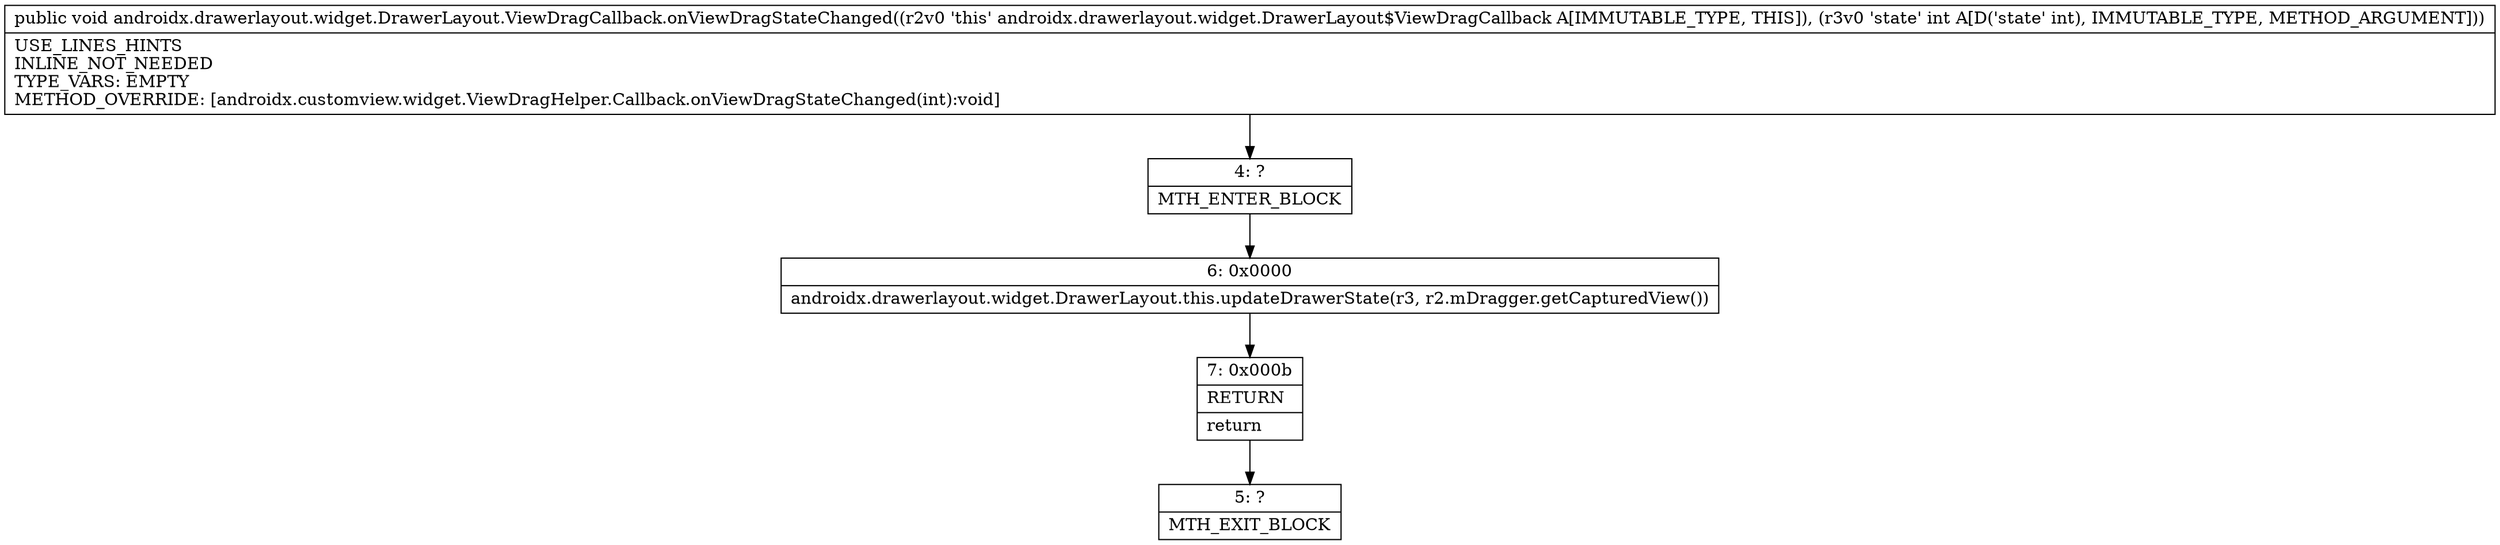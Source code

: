 digraph "CFG forandroidx.drawerlayout.widget.DrawerLayout.ViewDragCallback.onViewDragStateChanged(I)V" {
Node_4 [shape=record,label="{4\:\ ?|MTH_ENTER_BLOCK\l}"];
Node_6 [shape=record,label="{6\:\ 0x0000|androidx.drawerlayout.widget.DrawerLayout.this.updateDrawerState(r3, r2.mDragger.getCapturedView())\l}"];
Node_7 [shape=record,label="{7\:\ 0x000b|RETURN\l|return\l}"];
Node_5 [shape=record,label="{5\:\ ?|MTH_EXIT_BLOCK\l}"];
MethodNode[shape=record,label="{public void androidx.drawerlayout.widget.DrawerLayout.ViewDragCallback.onViewDragStateChanged((r2v0 'this' androidx.drawerlayout.widget.DrawerLayout$ViewDragCallback A[IMMUTABLE_TYPE, THIS]), (r3v0 'state' int A[D('state' int), IMMUTABLE_TYPE, METHOD_ARGUMENT]))  | USE_LINES_HINTS\lINLINE_NOT_NEEDED\lTYPE_VARS: EMPTY\lMETHOD_OVERRIDE: [androidx.customview.widget.ViewDragHelper.Callback.onViewDragStateChanged(int):void]\l}"];
MethodNode -> Node_4;Node_4 -> Node_6;
Node_6 -> Node_7;
Node_7 -> Node_5;
}


